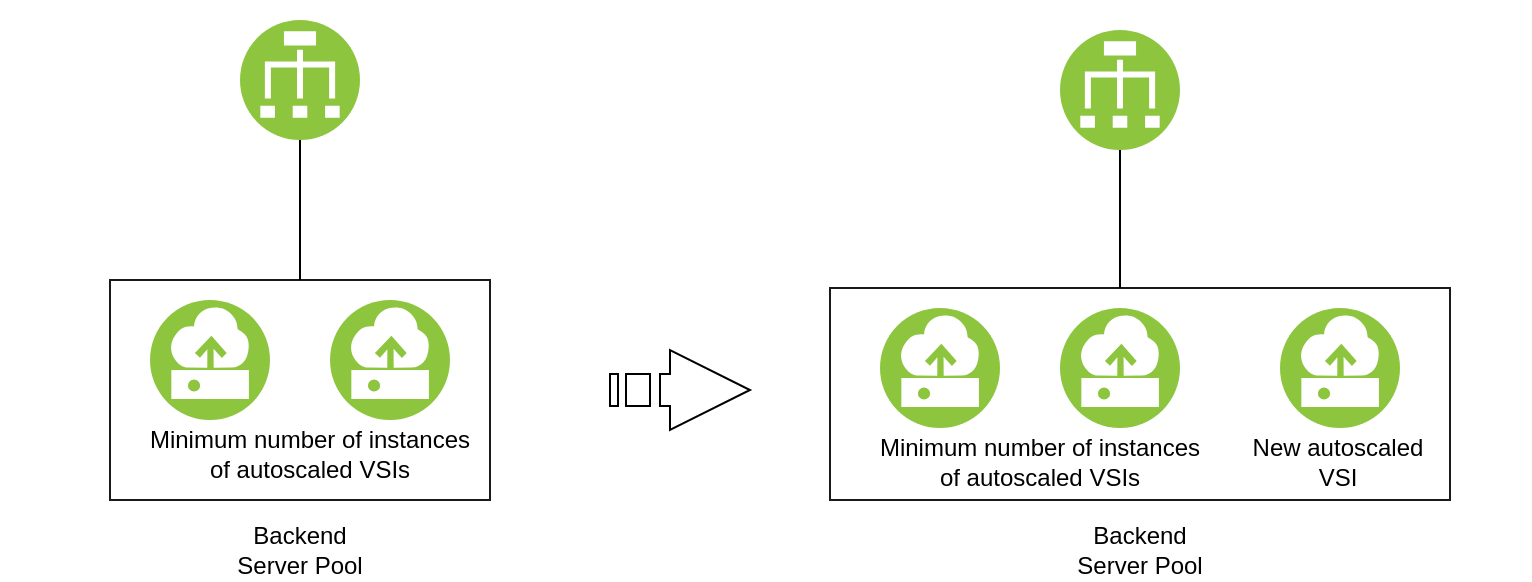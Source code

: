 <mxfile version="13.6.2" type="device"><diagram id="iQuHbabL_WCfM6lr8vQ9" name="Page-1"><mxGraphModel dx="1071" dy="655" grid="1" gridSize="10" guides="1" tooltips="1" connect="1" arrows="1" fold="1" page="1" pageScale="1" pageWidth="1100" pageHeight="850" math="0" shadow="0"><root><mxCell id="0"/><mxCell id="1" parent="0"/><mxCell id="E18RnkIWUj3mR8Fyb5Q4-23" value="" style="group" vertex="1" connectable="0" parent="1"><mxGeometry x="210" y="120" width="710" height="280" as="geometry"/></mxCell><mxCell id="E18RnkIWUj3mR8Fyb5Q4-22" value="" style="group" vertex="1" connectable="0" parent="E18RnkIWUj3mR8Fyb5Q4-23"><mxGeometry width="710" height="280" as="geometry"/></mxCell><mxCell id="E18RnkIWUj3mR8Fyb5Q4-1" value="" style="group;fillColor=#ffffff;opacity=0;" vertex="1" connectable="0" parent="E18RnkIWUj3mR8Fyb5Q4-22"><mxGeometry width="710" height="280" as="geometry"/></mxCell><mxCell id="E18RnkIWUj3mR8Fyb5Q4-21" value="" style="rounded=0;whiteSpace=wrap;html=1;strokeColor=none;opacity=0;" vertex="1" parent="E18RnkIWUj3mR8Fyb5Q4-1"><mxGeometry x="-55" y="-10" width="765" height="290" as="geometry"/></mxCell><mxCell id="E18RnkIWUj3mR8Fyb5Q4-2" value="Backend&lt;br&gt;Server Pool" style="text;html=1;strokeColor=none;fillColor=none;align=center;verticalAlign=middle;whiteSpace=wrap;rounded=0;sketch=0;" vertex="1" parent="E18RnkIWUj3mR8Fyb5Q4-1"><mxGeometry x="60" y="255" width="70" height="20" as="geometry"/></mxCell><mxCell id="E18RnkIWUj3mR8Fyb5Q4-3" value="" style="aspect=fixed;perimeter=ellipsePerimeter;html=1;align=center;shadow=0;dashed=0;fontColor=#4277BB;labelBackgroundColor=#ffffff;fontSize=12;spacingTop=3;image;image=img/lib/ibm/vpc/Instance.svg;sketch=0;strokeColor=#006666;fillColor=#FF6666;" vertex="1" parent="E18RnkIWUj3mR8Fyb5Q4-1"><mxGeometry x="20" y="140" width="60" height="60" as="geometry"/></mxCell><mxCell id="E18RnkIWUj3mR8Fyb5Q4-4" value="" style="aspect=fixed;perimeter=ellipsePerimeter;html=1;align=center;shadow=0;dashed=0;fontColor=#4277BB;labelBackgroundColor=#ffffff;fontSize=12;spacingTop=3;image;image=img/lib/ibm/vpc/Instance.svg;sketch=0;strokeColor=#006666;fillColor=#FF6666;" vertex="1" parent="E18RnkIWUj3mR8Fyb5Q4-1"><mxGeometry x="110" y="140" width="60" height="60" as="geometry"/></mxCell><mxCell id="E18RnkIWUj3mR8Fyb5Q4-5" value="" style="aspect=fixed;perimeter=ellipsePerimeter;html=1;align=center;shadow=0;dashed=0;fontColor=#4277BB;labelBackgroundColor=#ffffff;fontSize=12;spacingTop=3;image;image=img/lib/ibm/vpc/LoadBalancer.svg;sketch=0;strokeColor=#006666;fillColor=#FF6666;" vertex="1" parent="E18RnkIWUj3mR8Fyb5Q4-1"><mxGeometry x="65" width="60" height="60" as="geometry"/></mxCell><mxCell id="E18RnkIWUj3mR8Fyb5Q4-6" value="" style="rounded=0;whiteSpace=wrap;html=1;sketch=0;fillColor=none;strokeColor=#1A1A1A;" vertex="1" parent="E18RnkIWUj3mR8Fyb5Q4-1"><mxGeometry y="130" width="190" height="110" as="geometry"/></mxCell><mxCell id="E18RnkIWUj3mR8Fyb5Q4-7" value="" style="html=1;labelBackgroundColor=#ffffff;jettySize=auto;orthogonalLoop=1;strokeWidth=1;fontSize=14;endArrow=none;endFill=0;exitX=0.5;exitY=0;exitDx=0;exitDy=0;entryX=0.5;entryY=1;entryDx=0;entryDy=0;" edge="1" parent="E18RnkIWUj3mR8Fyb5Q4-1" source="E18RnkIWUj3mR8Fyb5Q4-6" target="E18RnkIWUj3mR8Fyb5Q4-5"><mxGeometry width="60" height="60" relative="1" as="geometry"><mxPoint x="30" y="120" as="sourcePoint"/><mxPoint x="95" y="70" as="targetPoint"/></mxGeometry></mxCell><mxCell id="E18RnkIWUj3mR8Fyb5Q4-8" value="Minimum number of instances of autoscaled VSIs" style="text;html=1;strokeColor=none;fillColor=none;align=center;verticalAlign=middle;whiteSpace=wrap;rounded=0;sketch=0;" vertex="1" parent="E18RnkIWUj3mR8Fyb5Q4-1"><mxGeometry x="15" y="207" width="170" height="20" as="geometry"/></mxCell><mxCell id="E18RnkIWUj3mR8Fyb5Q4-9" style="edgeStyle=orthogonalEdgeStyle;rounded=0;orthogonalLoop=1;jettySize=auto;html=1;exitX=0.5;exitY=1;exitDx=0;exitDy=0;" edge="1" parent="E18RnkIWUj3mR8Fyb5Q4-1" source="E18RnkIWUj3mR8Fyb5Q4-8" target="E18RnkIWUj3mR8Fyb5Q4-8"><mxGeometry relative="1" as="geometry"/></mxCell><mxCell id="E18RnkIWUj3mR8Fyb5Q4-10" value="" style="html=1;shadow=0;dashed=0;align=center;verticalAlign=middle;shape=mxgraph.arrows2.stripedArrow;dy=0.6;dx=40;notch=25;" vertex="1" parent="E18RnkIWUj3mR8Fyb5Q4-1"><mxGeometry x="250" y="165" width="70" height="40" as="geometry"/></mxCell><mxCell id="E18RnkIWUj3mR8Fyb5Q4-11" value="" style="aspect=fixed;perimeter=ellipsePerimeter;html=1;align=center;shadow=0;dashed=0;fontColor=#4277BB;labelBackgroundColor=#ffffff;fontSize=12;spacingTop=3;image;image=img/lib/ibm/vpc/Instance.svg;sketch=0;strokeColor=#006666;fillColor=#FF6666;" vertex="1" parent="E18RnkIWUj3mR8Fyb5Q4-1"><mxGeometry x="385" y="144" width="60" height="60" as="geometry"/></mxCell><mxCell id="E18RnkIWUj3mR8Fyb5Q4-12" value="" style="aspect=fixed;perimeter=ellipsePerimeter;html=1;align=center;shadow=0;dashed=0;fontColor=#4277BB;labelBackgroundColor=#ffffff;fontSize=12;spacingTop=3;image;image=img/lib/ibm/vpc/Instance.svg;sketch=0;strokeColor=#006666;fillColor=#FF6666;" vertex="1" parent="E18RnkIWUj3mR8Fyb5Q4-1"><mxGeometry x="475" y="144" width="60" height="60" as="geometry"/></mxCell><mxCell id="E18RnkIWUj3mR8Fyb5Q4-13" value="" style="aspect=fixed;perimeter=ellipsePerimeter;html=1;align=center;shadow=0;dashed=0;fontColor=#4277BB;labelBackgroundColor=#ffffff;fontSize=12;spacingTop=3;image;image=img/lib/ibm/vpc/LoadBalancer.svg;sketch=0;strokeColor=#006666;fillColor=#FF6666;" vertex="1" parent="E18RnkIWUj3mR8Fyb5Q4-1"><mxGeometry x="475" y="5" width="60" height="60" as="geometry"/></mxCell><mxCell id="E18RnkIWUj3mR8Fyb5Q4-14" value="" style="rounded=0;whiteSpace=wrap;html=1;sketch=0;fillColor=none;strokeColor=#1A1A1A;" vertex="1" parent="E18RnkIWUj3mR8Fyb5Q4-1"><mxGeometry x="360" y="134" width="310" height="106" as="geometry"/></mxCell><mxCell id="E18RnkIWUj3mR8Fyb5Q4-15" value="Backend&lt;br&gt;Server Pool" style="text;html=1;strokeColor=none;fillColor=none;align=center;verticalAlign=middle;whiteSpace=wrap;rounded=0;sketch=0;" vertex="1" parent="E18RnkIWUj3mR8Fyb5Q4-1"><mxGeometry x="480" y="255" width="70" height="20" as="geometry"/></mxCell><mxCell id="E18RnkIWUj3mR8Fyb5Q4-16" value="" style="html=1;labelBackgroundColor=#ffffff;jettySize=auto;orthogonalLoop=1;strokeWidth=1;fontSize=14;endArrow=none;endFill=0;entryX=0.5;entryY=1;entryDx=0;entryDy=0;" edge="1" parent="E18RnkIWUj3mR8Fyb5Q4-1" target="E18RnkIWUj3mR8Fyb5Q4-13"><mxGeometry width="60" height="60" relative="1" as="geometry"><mxPoint x="505" y="134" as="sourcePoint"/><mxPoint x="455" y="64" as="targetPoint"/></mxGeometry></mxCell><mxCell id="E18RnkIWUj3mR8Fyb5Q4-17" value="" style="aspect=fixed;perimeter=ellipsePerimeter;html=1;align=center;shadow=0;dashed=0;fontColor=#4277BB;labelBackgroundColor=#ffffff;fontSize=12;spacingTop=3;image;image=img/lib/ibm/vpc/Instance.svg;sketch=0;strokeColor=#1A1A1A;fillColor=none;" vertex="1" parent="E18RnkIWUj3mR8Fyb5Q4-1"><mxGeometry x="585" y="144" width="60" height="60" as="geometry"/></mxCell><mxCell id="E18RnkIWUj3mR8Fyb5Q4-18" value="New autoscaled VSI" style="text;html=1;strokeColor=none;fillColor=none;align=center;verticalAlign=middle;whiteSpace=wrap;rounded=0;sketch=0;" vertex="1" parent="E18RnkIWUj3mR8Fyb5Q4-1"><mxGeometry x="569" y="211" width="90" height="20" as="geometry"/></mxCell><mxCell id="E18RnkIWUj3mR8Fyb5Q4-19" style="edgeStyle=orthogonalEdgeStyle;rounded=0;orthogonalLoop=1;jettySize=auto;html=1;exitX=0.5;exitY=1;exitDx=0;exitDy=0;" edge="1" parent="E18RnkIWUj3mR8Fyb5Q4-1" source="E18RnkIWUj3mR8Fyb5Q4-18" target="E18RnkIWUj3mR8Fyb5Q4-18"><mxGeometry relative="1" as="geometry"/></mxCell><mxCell id="E18RnkIWUj3mR8Fyb5Q4-20" value="Minimum number of instances of autoscaled VSIs" style="text;html=1;strokeColor=none;fillColor=none;align=center;verticalAlign=middle;whiteSpace=wrap;rounded=0;sketch=0;" vertex="1" parent="E18RnkIWUj3mR8Fyb5Q4-1"><mxGeometry x="380" y="211" width="170" height="20" as="geometry"/></mxCell></root></mxGraphModel></diagram></mxfile>